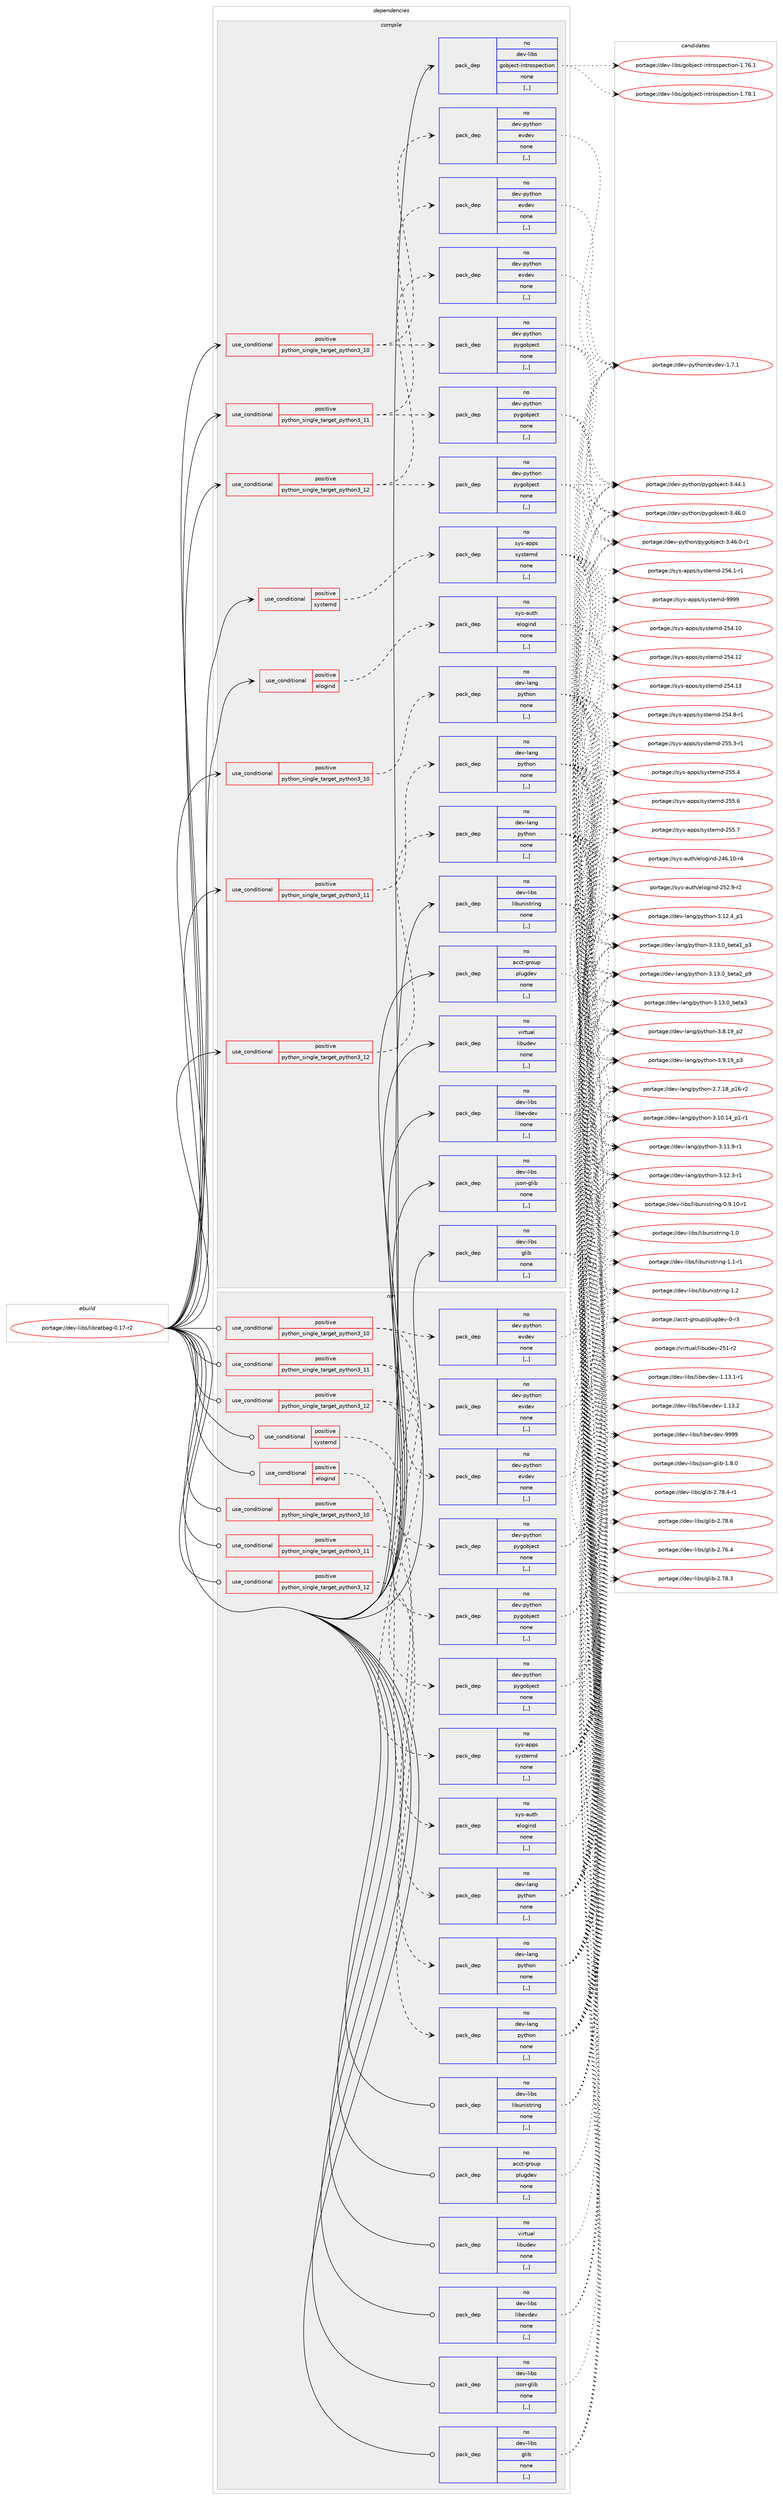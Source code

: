 digraph prolog {

# *************
# Graph options
# *************

newrank=true;
concentrate=true;
compound=true;
graph [rankdir=LR,fontname=Helvetica,fontsize=10,ranksep=1.5];#, ranksep=2.5, nodesep=0.2];
edge  [arrowhead=vee];
node  [fontname=Helvetica,fontsize=10];

# **********
# The ebuild
# **********

subgraph cluster_leftcol {
color=gray;
rank=same;
label=<<i>ebuild</i>>;
id [label="portage://dev-libs/libratbag-0.17-r2", color=red, width=4, href="../dev-libs/libratbag-0.17-r2.svg"];
}

# ****************
# The dependencies
# ****************

subgraph cluster_midcol {
color=gray;
label=<<i>dependencies</i>>;
subgraph cluster_compile {
fillcolor="#eeeeee";
style=filled;
label=<<i>compile</i>>;
subgraph cond26439 {
dependency108373 [label=<<TABLE BORDER="0" CELLBORDER="1" CELLSPACING="0" CELLPADDING="4"><TR><TD ROWSPAN="3" CELLPADDING="10">use_conditional</TD></TR><TR><TD>positive</TD></TR><TR><TD>elogind</TD></TR></TABLE>>, shape=none, color=red];
subgraph pack80775 {
dependency108374 [label=<<TABLE BORDER="0" CELLBORDER="1" CELLSPACING="0" CELLPADDING="4" WIDTH="220"><TR><TD ROWSPAN="6" CELLPADDING="30">pack_dep</TD></TR><TR><TD WIDTH="110">no</TD></TR><TR><TD>sys-auth</TD></TR><TR><TD>elogind</TD></TR><TR><TD>none</TD></TR><TR><TD>[,,]</TD></TR></TABLE>>, shape=none, color=blue];
}
dependency108373:e -> dependency108374:w [weight=20,style="dashed",arrowhead="vee"];
}
id:e -> dependency108373:w [weight=20,style="solid",arrowhead="vee"];
subgraph cond26440 {
dependency108375 [label=<<TABLE BORDER="0" CELLBORDER="1" CELLSPACING="0" CELLPADDING="4"><TR><TD ROWSPAN="3" CELLPADDING="10">use_conditional</TD></TR><TR><TD>positive</TD></TR><TR><TD>python_single_target_python3_10</TD></TR></TABLE>>, shape=none, color=red];
subgraph pack80776 {
dependency108376 [label=<<TABLE BORDER="0" CELLBORDER="1" CELLSPACING="0" CELLPADDING="4" WIDTH="220"><TR><TD ROWSPAN="6" CELLPADDING="30">pack_dep</TD></TR><TR><TD WIDTH="110">no</TD></TR><TR><TD>dev-lang</TD></TR><TR><TD>python</TD></TR><TR><TD>none</TD></TR><TR><TD>[,,]</TD></TR></TABLE>>, shape=none, color=blue];
}
dependency108375:e -> dependency108376:w [weight=20,style="dashed",arrowhead="vee"];
}
id:e -> dependency108375:w [weight=20,style="solid",arrowhead="vee"];
subgraph cond26441 {
dependency108377 [label=<<TABLE BORDER="0" CELLBORDER="1" CELLSPACING="0" CELLPADDING="4"><TR><TD ROWSPAN="3" CELLPADDING="10">use_conditional</TD></TR><TR><TD>positive</TD></TR><TR><TD>python_single_target_python3_10</TD></TR></TABLE>>, shape=none, color=red];
subgraph pack80777 {
dependency108378 [label=<<TABLE BORDER="0" CELLBORDER="1" CELLSPACING="0" CELLPADDING="4" WIDTH="220"><TR><TD ROWSPAN="6" CELLPADDING="30">pack_dep</TD></TR><TR><TD WIDTH="110">no</TD></TR><TR><TD>dev-python</TD></TR><TR><TD>pygobject</TD></TR><TR><TD>none</TD></TR><TR><TD>[,,]</TD></TR></TABLE>>, shape=none, color=blue];
}
dependency108377:e -> dependency108378:w [weight=20,style="dashed",arrowhead="vee"];
subgraph pack80778 {
dependency108379 [label=<<TABLE BORDER="0" CELLBORDER="1" CELLSPACING="0" CELLPADDING="4" WIDTH="220"><TR><TD ROWSPAN="6" CELLPADDING="30">pack_dep</TD></TR><TR><TD WIDTH="110">no</TD></TR><TR><TD>dev-python</TD></TR><TR><TD>evdev</TD></TR><TR><TD>none</TD></TR><TR><TD>[,,]</TD></TR></TABLE>>, shape=none, color=blue];
}
dependency108377:e -> dependency108379:w [weight=20,style="dashed",arrowhead="vee"];
}
id:e -> dependency108377:w [weight=20,style="solid",arrowhead="vee"];
subgraph cond26442 {
dependency108380 [label=<<TABLE BORDER="0" CELLBORDER="1" CELLSPACING="0" CELLPADDING="4"><TR><TD ROWSPAN="3" CELLPADDING="10">use_conditional</TD></TR><TR><TD>positive</TD></TR><TR><TD>python_single_target_python3_11</TD></TR></TABLE>>, shape=none, color=red];
subgraph pack80779 {
dependency108381 [label=<<TABLE BORDER="0" CELLBORDER="1" CELLSPACING="0" CELLPADDING="4" WIDTH="220"><TR><TD ROWSPAN="6" CELLPADDING="30">pack_dep</TD></TR><TR><TD WIDTH="110">no</TD></TR><TR><TD>dev-lang</TD></TR><TR><TD>python</TD></TR><TR><TD>none</TD></TR><TR><TD>[,,]</TD></TR></TABLE>>, shape=none, color=blue];
}
dependency108380:e -> dependency108381:w [weight=20,style="dashed",arrowhead="vee"];
}
id:e -> dependency108380:w [weight=20,style="solid",arrowhead="vee"];
subgraph cond26443 {
dependency108382 [label=<<TABLE BORDER="0" CELLBORDER="1" CELLSPACING="0" CELLPADDING="4"><TR><TD ROWSPAN="3" CELLPADDING="10">use_conditional</TD></TR><TR><TD>positive</TD></TR><TR><TD>python_single_target_python3_11</TD></TR></TABLE>>, shape=none, color=red];
subgraph pack80780 {
dependency108383 [label=<<TABLE BORDER="0" CELLBORDER="1" CELLSPACING="0" CELLPADDING="4" WIDTH="220"><TR><TD ROWSPAN="6" CELLPADDING="30">pack_dep</TD></TR><TR><TD WIDTH="110">no</TD></TR><TR><TD>dev-python</TD></TR><TR><TD>pygobject</TD></TR><TR><TD>none</TD></TR><TR><TD>[,,]</TD></TR></TABLE>>, shape=none, color=blue];
}
dependency108382:e -> dependency108383:w [weight=20,style="dashed",arrowhead="vee"];
subgraph pack80781 {
dependency108384 [label=<<TABLE BORDER="0" CELLBORDER="1" CELLSPACING="0" CELLPADDING="4" WIDTH="220"><TR><TD ROWSPAN="6" CELLPADDING="30">pack_dep</TD></TR><TR><TD WIDTH="110">no</TD></TR><TR><TD>dev-python</TD></TR><TR><TD>evdev</TD></TR><TR><TD>none</TD></TR><TR><TD>[,,]</TD></TR></TABLE>>, shape=none, color=blue];
}
dependency108382:e -> dependency108384:w [weight=20,style="dashed",arrowhead="vee"];
}
id:e -> dependency108382:w [weight=20,style="solid",arrowhead="vee"];
subgraph cond26444 {
dependency108385 [label=<<TABLE BORDER="0" CELLBORDER="1" CELLSPACING="0" CELLPADDING="4"><TR><TD ROWSPAN="3" CELLPADDING="10">use_conditional</TD></TR><TR><TD>positive</TD></TR><TR><TD>python_single_target_python3_12</TD></TR></TABLE>>, shape=none, color=red];
subgraph pack80782 {
dependency108386 [label=<<TABLE BORDER="0" CELLBORDER="1" CELLSPACING="0" CELLPADDING="4" WIDTH="220"><TR><TD ROWSPAN="6" CELLPADDING="30">pack_dep</TD></TR><TR><TD WIDTH="110">no</TD></TR><TR><TD>dev-lang</TD></TR><TR><TD>python</TD></TR><TR><TD>none</TD></TR><TR><TD>[,,]</TD></TR></TABLE>>, shape=none, color=blue];
}
dependency108385:e -> dependency108386:w [weight=20,style="dashed",arrowhead="vee"];
}
id:e -> dependency108385:w [weight=20,style="solid",arrowhead="vee"];
subgraph cond26445 {
dependency108387 [label=<<TABLE BORDER="0" CELLBORDER="1" CELLSPACING="0" CELLPADDING="4"><TR><TD ROWSPAN="3" CELLPADDING="10">use_conditional</TD></TR><TR><TD>positive</TD></TR><TR><TD>python_single_target_python3_12</TD></TR></TABLE>>, shape=none, color=red];
subgraph pack80783 {
dependency108388 [label=<<TABLE BORDER="0" CELLBORDER="1" CELLSPACING="0" CELLPADDING="4" WIDTH="220"><TR><TD ROWSPAN="6" CELLPADDING="30">pack_dep</TD></TR><TR><TD WIDTH="110">no</TD></TR><TR><TD>dev-python</TD></TR><TR><TD>pygobject</TD></TR><TR><TD>none</TD></TR><TR><TD>[,,]</TD></TR></TABLE>>, shape=none, color=blue];
}
dependency108387:e -> dependency108388:w [weight=20,style="dashed",arrowhead="vee"];
subgraph pack80784 {
dependency108389 [label=<<TABLE BORDER="0" CELLBORDER="1" CELLSPACING="0" CELLPADDING="4" WIDTH="220"><TR><TD ROWSPAN="6" CELLPADDING="30">pack_dep</TD></TR><TR><TD WIDTH="110">no</TD></TR><TR><TD>dev-python</TD></TR><TR><TD>evdev</TD></TR><TR><TD>none</TD></TR><TR><TD>[,,]</TD></TR></TABLE>>, shape=none, color=blue];
}
dependency108387:e -> dependency108389:w [weight=20,style="dashed",arrowhead="vee"];
}
id:e -> dependency108387:w [weight=20,style="solid",arrowhead="vee"];
subgraph cond26446 {
dependency108390 [label=<<TABLE BORDER="0" CELLBORDER="1" CELLSPACING="0" CELLPADDING="4"><TR><TD ROWSPAN="3" CELLPADDING="10">use_conditional</TD></TR><TR><TD>positive</TD></TR><TR><TD>systemd</TD></TR></TABLE>>, shape=none, color=red];
subgraph pack80785 {
dependency108391 [label=<<TABLE BORDER="0" CELLBORDER="1" CELLSPACING="0" CELLPADDING="4" WIDTH="220"><TR><TD ROWSPAN="6" CELLPADDING="30">pack_dep</TD></TR><TR><TD WIDTH="110">no</TD></TR><TR><TD>sys-apps</TD></TR><TR><TD>systemd</TD></TR><TR><TD>none</TD></TR><TR><TD>[,,]</TD></TR></TABLE>>, shape=none, color=blue];
}
dependency108390:e -> dependency108391:w [weight=20,style="dashed",arrowhead="vee"];
}
id:e -> dependency108390:w [weight=20,style="solid",arrowhead="vee"];
subgraph pack80786 {
dependency108392 [label=<<TABLE BORDER="0" CELLBORDER="1" CELLSPACING="0" CELLPADDING="4" WIDTH="220"><TR><TD ROWSPAN="6" CELLPADDING="30">pack_dep</TD></TR><TR><TD WIDTH="110">no</TD></TR><TR><TD>acct-group</TD></TR><TR><TD>plugdev</TD></TR><TR><TD>none</TD></TR><TR><TD>[,,]</TD></TR></TABLE>>, shape=none, color=blue];
}
id:e -> dependency108392:w [weight=20,style="solid",arrowhead="vee"];
subgraph pack80787 {
dependency108393 [label=<<TABLE BORDER="0" CELLBORDER="1" CELLSPACING="0" CELLPADDING="4" WIDTH="220"><TR><TD ROWSPAN="6" CELLPADDING="30">pack_dep</TD></TR><TR><TD WIDTH="110">no</TD></TR><TR><TD>dev-libs</TD></TR><TR><TD>glib</TD></TR><TR><TD>none</TD></TR><TR><TD>[,,]</TD></TR></TABLE>>, shape=none, color=blue];
}
id:e -> dependency108393:w [weight=20,style="solid",arrowhead="vee"];
subgraph pack80788 {
dependency108394 [label=<<TABLE BORDER="0" CELLBORDER="1" CELLSPACING="0" CELLPADDING="4" WIDTH="220"><TR><TD ROWSPAN="6" CELLPADDING="30">pack_dep</TD></TR><TR><TD WIDTH="110">no</TD></TR><TR><TD>dev-libs</TD></TR><TR><TD>gobject-introspection</TD></TR><TR><TD>none</TD></TR><TR><TD>[,,]</TD></TR></TABLE>>, shape=none, color=blue];
}
id:e -> dependency108394:w [weight=20,style="solid",arrowhead="vee"];
subgraph pack80789 {
dependency108395 [label=<<TABLE BORDER="0" CELLBORDER="1" CELLSPACING="0" CELLPADDING="4" WIDTH="220"><TR><TD ROWSPAN="6" CELLPADDING="30">pack_dep</TD></TR><TR><TD WIDTH="110">no</TD></TR><TR><TD>dev-libs</TD></TR><TR><TD>json-glib</TD></TR><TR><TD>none</TD></TR><TR><TD>[,,]</TD></TR></TABLE>>, shape=none, color=blue];
}
id:e -> dependency108395:w [weight=20,style="solid",arrowhead="vee"];
subgraph pack80790 {
dependency108396 [label=<<TABLE BORDER="0" CELLBORDER="1" CELLSPACING="0" CELLPADDING="4" WIDTH="220"><TR><TD ROWSPAN="6" CELLPADDING="30">pack_dep</TD></TR><TR><TD WIDTH="110">no</TD></TR><TR><TD>dev-libs</TD></TR><TR><TD>libevdev</TD></TR><TR><TD>none</TD></TR><TR><TD>[,,]</TD></TR></TABLE>>, shape=none, color=blue];
}
id:e -> dependency108396:w [weight=20,style="solid",arrowhead="vee"];
subgraph pack80791 {
dependency108397 [label=<<TABLE BORDER="0" CELLBORDER="1" CELLSPACING="0" CELLPADDING="4" WIDTH="220"><TR><TD ROWSPAN="6" CELLPADDING="30">pack_dep</TD></TR><TR><TD WIDTH="110">no</TD></TR><TR><TD>dev-libs</TD></TR><TR><TD>libunistring</TD></TR><TR><TD>none</TD></TR><TR><TD>[,,]</TD></TR></TABLE>>, shape=none, color=blue];
}
id:e -> dependency108397:w [weight=20,style="solid",arrowhead="vee"];
subgraph pack80792 {
dependency108398 [label=<<TABLE BORDER="0" CELLBORDER="1" CELLSPACING="0" CELLPADDING="4" WIDTH="220"><TR><TD ROWSPAN="6" CELLPADDING="30">pack_dep</TD></TR><TR><TD WIDTH="110">no</TD></TR><TR><TD>virtual</TD></TR><TR><TD>libudev</TD></TR><TR><TD>none</TD></TR><TR><TD>[,,]</TD></TR></TABLE>>, shape=none, color=blue];
}
id:e -> dependency108398:w [weight=20,style="solid",arrowhead="vee"];
}
subgraph cluster_compileandrun {
fillcolor="#eeeeee";
style=filled;
label=<<i>compile and run</i>>;
}
subgraph cluster_run {
fillcolor="#eeeeee";
style=filled;
label=<<i>run</i>>;
subgraph cond26447 {
dependency108399 [label=<<TABLE BORDER="0" CELLBORDER="1" CELLSPACING="0" CELLPADDING="4"><TR><TD ROWSPAN="3" CELLPADDING="10">use_conditional</TD></TR><TR><TD>positive</TD></TR><TR><TD>elogind</TD></TR></TABLE>>, shape=none, color=red];
subgraph pack80793 {
dependency108400 [label=<<TABLE BORDER="0" CELLBORDER="1" CELLSPACING="0" CELLPADDING="4" WIDTH="220"><TR><TD ROWSPAN="6" CELLPADDING="30">pack_dep</TD></TR><TR><TD WIDTH="110">no</TD></TR><TR><TD>sys-auth</TD></TR><TR><TD>elogind</TD></TR><TR><TD>none</TD></TR><TR><TD>[,,]</TD></TR></TABLE>>, shape=none, color=blue];
}
dependency108399:e -> dependency108400:w [weight=20,style="dashed",arrowhead="vee"];
}
id:e -> dependency108399:w [weight=20,style="solid",arrowhead="odot"];
subgraph cond26448 {
dependency108401 [label=<<TABLE BORDER="0" CELLBORDER="1" CELLSPACING="0" CELLPADDING="4"><TR><TD ROWSPAN="3" CELLPADDING="10">use_conditional</TD></TR><TR><TD>positive</TD></TR><TR><TD>python_single_target_python3_10</TD></TR></TABLE>>, shape=none, color=red];
subgraph pack80794 {
dependency108402 [label=<<TABLE BORDER="0" CELLBORDER="1" CELLSPACING="0" CELLPADDING="4" WIDTH="220"><TR><TD ROWSPAN="6" CELLPADDING="30">pack_dep</TD></TR><TR><TD WIDTH="110">no</TD></TR><TR><TD>dev-lang</TD></TR><TR><TD>python</TD></TR><TR><TD>none</TD></TR><TR><TD>[,,]</TD></TR></TABLE>>, shape=none, color=blue];
}
dependency108401:e -> dependency108402:w [weight=20,style="dashed",arrowhead="vee"];
}
id:e -> dependency108401:w [weight=20,style="solid",arrowhead="odot"];
subgraph cond26449 {
dependency108403 [label=<<TABLE BORDER="0" CELLBORDER="1" CELLSPACING="0" CELLPADDING="4"><TR><TD ROWSPAN="3" CELLPADDING="10">use_conditional</TD></TR><TR><TD>positive</TD></TR><TR><TD>python_single_target_python3_10</TD></TR></TABLE>>, shape=none, color=red];
subgraph pack80795 {
dependency108404 [label=<<TABLE BORDER="0" CELLBORDER="1" CELLSPACING="0" CELLPADDING="4" WIDTH="220"><TR><TD ROWSPAN="6" CELLPADDING="30">pack_dep</TD></TR><TR><TD WIDTH="110">no</TD></TR><TR><TD>dev-python</TD></TR><TR><TD>pygobject</TD></TR><TR><TD>none</TD></TR><TR><TD>[,,]</TD></TR></TABLE>>, shape=none, color=blue];
}
dependency108403:e -> dependency108404:w [weight=20,style="dashed",arrowhead="vee"];
subgraph pack80796 {
dependency108405 [label=<<TABLE BORDER="0" CELLBORDER="1" CELLSPACING="0" CELLPADDING="4" WIDTH="220"><TR><TD ROWSPAN="6" CELLPADDING="30">pack_dep</TD></TR><TR><TD WIDTH="110">no</TD></TR><TR><TD>dev-python</TD></TR><TR><TD>evdev</TD></TR><TR><TD>none</TD></TR><TR><TD>[,,]</TD></TR></TABLE>>, shape=none, color=blue];
}
dependency108403:e -> dependency108405:w [weight=20,style="dashed",arrowhead="vee"];
}
id:e -> dependency108403:w [weight=20,style="solid",arrowhead="odot"];
subgraph cond26450 {
dependency108406 [label=<<TABLE BORDER="0" CELLBORDER="1" CELLSPACING="0" CELLPADDING="4"><TR><TD ROWSPAN="3" CELLPADDING="10">use_conditional</TD></TR><TR><TD>positive</TD></TR><TR><TD>python_single_target_python3_11</TD></TR></TABLE>>, shape=none, color=red];
subgraph pack80797 {
dependency108407 [label=<<TABLE BORDER="0" CELLBORDER="1" CELLSPACING="0" CELLPADDING="4" WIDTH="220"><TR><TD ROWSPAN="6" CELLPADDING="30">pack_dep</TD></TR><TR><TD WIDTH="110">no</TD></TR><TR><TD>dev-lang</TD></TR><TR><TD>python</TD></TR><TR><TD>none</TD></TR><TR><TD>[,,]</TD></TR></TABLE>>, shape=none, color=blue];
}
dependency108406:e -> dependency108407:w [weight=20,style="dashed",arrowhead="vee"];
}
id:e -> dependency108406:w [weight=20,style="solid",arrowhead="odot"];
subgraph cond26451 {
dependency108408 [label=<<TABLE BORDER="0" CELLBORDER="1" CELLSPACING="0" CELLPADDING="4"><TR><TD ROWSPAN="3" CELLPADDING="10">use_conditional</TD></TR><TR><TD>positive</TD></TR><TR><TD>python_single_target_python3_11</TD></TR></TABLE>>, shape=none, color=red];
subgraph pack80798 {
dependency108409 [label=<<TABLE BORDER="0" CELLBORDER="1" CELLSPACING="0" CELLPADDING="4" WIDTH="220"><TR><TD ROWSPAN="6" CELLPADDING="30">pack_dep</TD></TR><TR><TD WIDTH="110">no</TD></TR><TR><TD>dev-python</TD></TR><TR><TD>pygobject</TD></TR><TR><TD>none</TD></TR><TR><TD>[,,]</TD></TR></TABLE>>, shape=none, color=blue];
}
dependency108408:e -> dependency108409:w [weight=20,style="dashed",arrowhead="vee"];
subgraph pack80799 {
dependency108410 [label=<<TABLE BORDER="0" CELLBORDER="1" CELLSPACING="0" CELLPADDING="4" WIDTH="220"><TR><TD ROWSPAN="6" CELLPADDING="30">pack_dep</TD></TR><TR><TD WIDTH="110">no</TD></TR><TR><TD>dev-python</TD></TR><TR><TD>evdev</TD></TR><TR><TD>none</TD></TR><TR><TD>[,,]</TD></TR></TABLE>>, shape=none, color=blue];
}
dependency108408:e -> dependency108410:w [weight=20,style="dashed",arrowhead="vee"];
}
id:e -> dependency108408:w [weight=20,style="solid",arrowhead="odot"];
subgraph cond26452 {
dependency108411 [label=<<TABLE BORDER="0" CELLBORDER="1" CELLSPACING="0" CELLPADDING="4"><TR><TD ROWSPAN="3" CELLPADDING="10">use_conditional</TD></TR><TR><TD>positive</TD></TR><TR><TD>python_single_target_python3_12</TD></TR></TABLE>>, shape=none, color=red];
subgraph pack80800 {
dependency108412 [label=<<TABLE BORDER="0" CELLBORDER="1" CELLSPACING="0" CELLPADDING="4" WIDTH="220"><TR><TD ROWSPAN="6" CELLPADDING="30">pack_dep</TD></TR><TR><TD WIDTH="110">no</TD></TR><TR><TD>dev-lang</TD></TR><TR><TD>python</TD></TR><TR><TD>none</TD></TR><TR><TD>[,,]</TD></TR></TABLE>>, shape=none, color=blue];
}
dependency108411:e -> dependency108412:w [weight=20,style="dashed",arrowhead="vee"];
}
id:e -> dependency108411:w [weight=20,style="solid",arrowhead="odot"];
subgraph cond26453 {
dependency108413 [label=<<TABLE BORDER="0" CELLBORDER="1" CELLSPACING="0" CELLPADDING="4"><TR><TD ROWSPAN="3" CELLPADDING="10">use_conditional</TD></TR><TR><TD>positive</TD></TR><TR><TD>python_single_target_python3_12</TD></TR></TABLE>>, shape=none, color=red];
subgraph pack80801 {
dependency108414 [label=<<TABLE BORDER="0" CELLBORDER="1" CELLSPACING="0" CELLPADDING="4" WIDTH="220"><TR><TD ROWSPAN="6" CELLPADDING="30">pack_dep</TD></TR><TR><TD WIDTH="110">no</TD></TR><TR><TD>dev-python</TD></TR><TR><TD>pygobject</TD></TR><TR><TD>none</TD></TR><TR><TD>[,,]</TD></TR></TABLE>>, shape=none, color=blue];
}
dependency108413:e -> dependency108414:w [weight=20,style="dashed",arrowhead="vee"];
subgraph pack80802 {
dependency108415 [label=<<TABLE BORDER="0" CELLBORDER="1" CELLSPACING="0" CELLPADDING="4" WIDTH="220"><TR><TD ROWSPAN="6" CELLPADDING="30">pack_dep</TD></TR><TR><TD WIDTH="110">no</TD></TR><TR><TD>dev-python</TD></TR><TR><TD>evdev</TD></TR><TR><TD>none</TD></TR><TR><TD>[,,]</TD></TR></TABLE>>, shape=none, color=blue];
}
dependency108413:e -> dependency108415:w [weight=20,style="dashed",arrowhead="vee"];
}
id:e -> dependency108413:w [weight=20,style="solid",arrowhead="odot"];
subgraph cond26454 {
dependency108416 [label=<<TABLE BORDER="0" CELLBORDER="1" CELLSPACING="0" CELLPADDING="4"><TR><TD ROWSPAN="3" CELLPADDING="10">use_conditional</TD></TR><TR><TD>positive</TD></TR><TR><TD>systemd</TD></TR></TABLE>>, shape=none, color=red];
subgraph pack80803 {
dependency108417 [label=<<TABLE BORDER="0" CELLBORDER="1" CELLSPACING="0" CELLPADDING="4" WIDTH="220"><TR><TD ROWSPAN="6" CELLPADDING="30">pack_dep</TD></TR><TR><TD WIDTH="110">no</TD></TR><TR><TD>sys-apps</TD></TR><TR><TD>systemd</TD></TR><TR><TD>none</TD></TR><TR><TD>[,,]</TD></TR></TABLE>>, shape=none, color=blue];
}
dependency108416:e -> dependency108417:w [weight=20,style="dashed",arrowhead="vee"];
}
id:e -> dependency108416:w [weight=20,style="solid",arrowhead="odot"];
subgraph pack80804 {
dependency108418 [label=<<TABLE BORDER="0" CELLBORDER="1" CELLSPACING="0" CELLPADDING="4" WIDTH="220"><TR><TD ROWSPAN="6" CELLPADDING="30">pack_dep</TD></TR><TR><TD WIDTH="110">no</TD></TR><TR><TD>acct-group</TD></TR><TR><TD>plugdev</TD></TR><TR><TD>none</TD></TR><TR><TD>[,,]</TD></TR></TABLE>>, shape=none, color=blue];
}
id:e -> dependency108418:w [weight=20,style="solid",arrowhead="odot"];
subgraph pack80805 {
dependency108419 [label=<<TABLE BORDER="0" CELLBORDER="1" CELLSPACING="0" CELLPADDING="4" WIDTH="220"><TR><TD ROWSPAN="6" CELLPADDING="30">pack_dep</TD></TR><TR><TD WIDTH="110">no</TD></TR><TR><TD>dev-libs</TD></TR><TR><TD>glib</TD></TR><TR><TD>none</TD></TR><TR><TD>[,,]</TD></TR></TABLE>>, shape=none, color=blue];
}
id:e -> dependency108419:w [weight=20,style="solid",arrowhead="odot"];
subgraph pack80806 {
dependency108420 [label=<<TABLE BORDER="0" CELLBORDER="1" CELLSPACING="0" CELLPADDING="4" WIDTH="220"><TR><TD ROWSPAN="6" CELLPADDING="30">pack_dep</TD></TR><TR><TD WIDTH="110">no</TD></TR><TR><TD>dev-libs</TD></TR><TR><TD>json-glib</TD></TR><TR><TD>none</TD></TR><TR><TD>[,,]</TD></TR></TABLE>>, shape=none, color=blue];
}
id:e -> dependency108420:w [weight=20,style="solid",arrowhead="odot"];
subgraph pack80807 {
dependency108421 [label=<<TABLE BORDER="0" CELLBORDER="1" CELLSPACING="0" CELLPADDING="4" WIDTH="220"><TR><TD ROWSPAN="6" CELLPADDING="30">pack_dep</TD></TR><TR><TD WIDTH="110">no</TD></TR><TR><TD>dev-libs</TD></TR><TR><TD>libevdev</TD></TR><TR><TD>none</TD></TR><TR><TD>[,,]</TD></TR></TABLE>>, shape=none, color=blue];
}
id:e -> dependency108421:w [weight=20,style="solid",arrowhead="odot"];
subgraph pack80808 {
dependency108422 [label=<<TABLE BORDER="0" CELLBORDER="1" CELLSPACING="0" CELLPADDING="4" WIDTH="220"><TR><TD ROWSPAN="6" CELLPADDING="30">pack_dep</TD></TR><TR><TD WIDTH="110">no</TD></TR><TR><TD>dev-libs</TD></TR><TR><TD>libunistring</TD></TR><TR><TD>none</TD></TR><TR><TD>[,,]</TD></TR></TABLE>>, shape=none, color=blue];
}
id:e -> dependency108422:w [weight=20,style="solid",arrowhead="odot"];
subgraph pack80809 {
dependency108423 [label=<<TABLE BORDER="0" CELLBORDER="1" CELLSPACING="0" CELLPADDING="4" WIDTH="220"><TR><TD ROWSPAN="6" CELLPADDING="30">pack_dep</TD></TR><TR><TD WIDTH="110">no</TD></TR><TR><TD>virtual</TD></TR><TR><TD>libudev</TD></TR><TR><TD>none</TD></TR><TR><TD>[,,]</TD></TR></TABLE>>, shape=none, color=blue];
}
id:e -> dependency108423:w [weight=20,style="solid",arrowhead="odot"];
}
}

# **************
# The candidates
# **************

subgraph cluster_choices {
rank=same;
color=gray;
label=<<i>candidates</i>>;

subgraph choice80775 {
color=black;
nodesep=1;
choice115121115459711711610447101108111103105110100455052544649484511452 [label="portage://sys-auth/elogind-246.10-r4", color=red, width=4,href="../sys-auth/elogind-246.10-r4.svg"];
choice1151211154597117116104471011081111031051101004550535046574511450 [label="portage://sys-auth/elogind-252.9-r2", color=red, width=4,href="../sys-auth/elogind-252.9-r2.svg"];
dependency108374:e -> choice115121115459711711610447101108111103105110100455052544649484511452:w [style=dotted,weight="100"];
dependency108374:e -> choice1151211154597117116104471011081111031051101004550535046574511450:w [style=dotted,weight="100"];
}
subgraph choice80776 {
color=black;
nodesep=1;
choice100101118451089711010347112121116104111110455046554649569511249544511450 [label="portage://dev-lang/python-2.7.18_p16-r2", color=red, width=4,href="../dev-lang/python-2.7.18_p16-r2.svg"];
choice100101118451089711010347112121116104111110455146494846495295112494511449 [label="portage://dev-lang/python-3.10.14_p1-r1", color=red, width=4,href="../dev-lang/python-3.10.14_p1-r1.svg"];
choice100101118451089711010347112121116104111110455146494946574511449 [label="portage://dev-lang/python-3.11.9-r1", color=red, width=4,href="../dev-lang/python-3.11.9-r1.svg"];
choice100101118451089711010347112121116104111110455146495046514511449 [label="portage://dev-lang/python-3.12.3-r1", color=red, width=4,href="../dev-lang/python-3.12.3-r1.svg"];
choice100101118451089711010347112121116104111110455146495046529511249 [label="portage://dev-lang/python-3.12.4_p1", color=red, width=4,href="../dev-lang/python-3.12.4_p1.svg"];
choice10010111845108971101034711212111610411111045514649514648959810111697499511251 [label="portage://dev-lang/python-3.13.0_beta1_p3", color=red, width=4,href="../dev-lang/python-3.13.0_beta1_p3.svg"];
choice10010111845108971101034711212111610411111045514649514648959810111697509511257 [label="portage://dev-lang/python-3.13.0_beta2_p9", color=red, width=4,href="../dev-lang/python-3.13.0_beta2_p9.svg"];
choice1001011184510897110103471121211161041111104551464951464895981011169751 [label="portage://dev-lang/python-3.13.0_beta3", color=red, width=4,href="../dev-lang/python-3.13.0_beta3.svg"];
choice100101118451089711010347112121116104111110455146564649579511250 [label="portage://dev-lang/python-3.8.19_p2", color=red, width=4,href="../dev-lang/python-3.8.19_p2.svg"];
choice100101118451089711010347112121116104111110455146574649579511251 [label="portage://dev-lang/python-3.9.19_p3", color=red, width=4,href="../dev-lang/python-3.9.19_p3.svg"];
dependency108376:e -> choice100101118451089711010347112121116104111110455046554649569511249544511450:w [style=dotted,weight="100"];
dependency108376:e -> choice100101118451089711010347112121116104111110455146494846495295112494511449:w [style=dotted,weight="100"];
dependency108376:e -> choice100101118451089711010347112121116104111110455146494946574511449:w [style=dotted,weight="100"];
dependency108376:e -> choice100101118451089711010347112121116104111110455146495046514511449:w [style=dotted,weight="100"];
dependency108376:e -> choice100101118451089711010347112121116104111110455146495046529511249:w [style=dotted,weight="100"];
dependency108376:e -> choice10010111845108971101034711212111610411111045514649514648959810111697499511251:w [style=dotted,weight="100"];
dependency108376:e -> choice10010111845108971101034711212111610411111045514649514648959810111697509511257:w [style=dotted,weight="100"];
dependency108376:e -> choice1001011184510897110103471121211161041111104551464951464895981011169751:w [style=dotted,weight="100"];
dependency108376:e -> choice100101118451089711010347112121116104111110455146564649579511250:w [style=dotted,weight="100"];
dependency108376:e -> choice100101118451089711010347112121116104111110455146574649579511251:w [style=dotted,weight="100"];
}
subgraph choice80777 {
color=black;
nodesep=1;
choice1001011184511212111610411111047112121103111981061019911645514652524649 [label="portage://dev-python/pygobject-3.44.1", color=red, width=4,href="../dev-python/pygobject-3.44.1.svg"];
choice1001011184511212111610411111047112121103111981061019911645514652544648 [label="portage://dev-python/pygobject-3.46.0", color=red, width=4,href="../dev-python/pygobject-3.46.0.svg"];
choice10010111845112121116104111110471121211031119810610199116455146525446484511449 [label="portage://dev-python/pygobject-3.46.0-r1", color=red, width=4,href="../dev-python/pygobject-3.46.0-r1.svg"];
dependency108378:e -> choice1001011184511212111610411111047112121103111981061019911645514652524649:w [style=dotted,weight="100"];
dependency108378:e -> choice1001011184511212111610411111047112121103111981061019911645514652544648:w [style=dotted,weight="100"];
dependency108378:e -> choice10010111845112121116104111110471121211031119810610199116455146525446484511449:w [style=dotted,weight="100"];
}
subgraph choice80778 {
color=black;
nodesep=1;
choice1001011184511212111610411111047101118100101118454946554649 [label="portage://dev-python/evdev-1.7.1", color=red, width=4,href="../dev-python/evdev-1.7.1.svg"];
dependency108379:e -> choice1001011184511212111610411111047101118100101118454946554649:w [style=dotted,weight="100"];
}
subgraph choice80779 {
color=black;
nodesep=1;
choice100101118451089711010347112121116104111110455046554649569511249544511450 [label="portage://dev-lang/python-2.7.18_p16-r2", color=red, width=4,href="../dev-lang/python-2.7.18_p16-r2.svg"];
choice100101118451089711010347112121116104111110455146494846495295112494511449 [label="portage://dev-lang/python-3.10.14_p1-r1", color=red, width=4,href="../dev-lang/python-3.10.14_p1-r1.svg"];
choice100101118451089711010347112121116104111110455146494946574511449 [label="portage://dev-lang/python-3.11.9-r1", color=red, width=4,href="../dev-lang/python-3.11.9-r1.svg"];
choice100101118451089711010347112121116104111110455146495046514511449 [label="portage://dev-lang/python-3.12.3-r1", color=red, width=4,href="../dev-lang/python-3.12.3-r1.svg"];
choice100101118451089711010347112121116104111110455146495046529511249 [label="portage://dev-lang/python-3.12.4_p1", color=red, width=4,href="../dev-lang/python-3.12.4_p1.svg"];
choice10010111845108971101034711212111610411111045514649514648959810111697499511251 [label="portage://dev-lang/python-3.13.0_beta1_p3", color=red, width=4,href="../dev-lang/python-3.13.0_beta1_p3.svg"];
choice10010111845108971101034711212111610411111045514649514648959810111697509511257 [label="portage://dev-lang/python-3.13.0_beta2_p9", color=red, width=4,href="../dev-lang/python-3.13.0_beta2_p9.svg"];
choice1001011184510897110103471121211161041111104551464951464895981011169751 [label="portage://dev-lang/python-3.13.0_beta3", color=red, width=4,href="../dev-lang/python-3.13.0_beta3.svg"];
choice100101118451089711010347112121116104111110455146564649579511250 [label="portage://dev-lang/python-3.8.19_p2", color=red, width=4,href="../dev-lang/python-3.8.19_p2.svg"];
choice100101118451089711010347112121116104111110455146574649579511251 [label="portage://dev-lang/python-3.9.19_p3", color=red, width=4,href="../dev-lang/python-3.9.19_p3.svg"];
dependency108381:e -> choice100101118451089711010347112121116104111110455046554649569511249544511450:w [style=dotted,weight="100"];
dependency108381:e -> choice100101118451089711010347112121116104111110455146494846495295112494511449:w [style=dotted,weight="100"];
dependency108381:e -> choice100101118451089711010347112121116104111110455146494946574511449:w [style=dotted,weight="100"];
dependency108381:e -> choice100101118451089711010347112121116104111110455146495046514511449:w [style=dotted,weight="100"];
dependency108381:e -> choice100101118451089711010347112121116104111110455146495046529511249:w [style=dotted,weight="100"];
dependency108381:e -> choice10010111845108971101034711212111610411111045514649514648959810111697499511251:w [style=dotted,weight="100"];
dependency108381:e -> choice10010111845108971101034711212111610411111045514649514648959810111697509511257:w [style=dotted,weight="100"];
dependency108381:e -> choice1001011184510897110103471121211161041111104551464951464895981011169751:w [style=dotted,weight="100"];
dependency108381:e -> choice100101118451089711010347112121116104111110455146564649579511250:w [style=dotted,weight="100"];
dependency108381:e -> choice100101118451089711010347112121116104111110455146574649579511251:w [style=dotted,weight="100"];
}
subgraph choice80780 {
color=black;
nodesep=1;
choice1001011184511212111610411111047112121103111981061019911645514652524649 [label="portage://dev-python/pygobject-3.44.1", color=red, width=4,href="../dev-python/pygobject-3.44.1.svg"];
choice1001011184511212111610411111047112121103111981061019911645514652544648 [label="portage://dev-python/pygobject-3.46.0", color=red, width=4,href="../dev-python/pygobject-3.46.0.svg"];
choice10010111845112121116104111110471121211031119810610199116455146525446484511449 [label="portage://dev-python/pygobject-3.46.0-r1", color=red, width=4,href="../dev-python/pygobject-3.46.0-r1.svg"];
dependency108383:e -> choice1001011184511212111610411111047112121103111981061019911645514652524649:w [style=dotted,weight="100"];
dependency108383:e -> choice1001011184511212111610411111047112121103111981061019911645514652544648:w [style=dotted,weight="100"];
dependency108383:e -> choice10010111845112121116104111110471121211031119810610199116455146525446484511449:w [style=dotted,weight="100"];
}
subgraph choice80781 {
color=black;
nodesep=1;
choice1001011184511212111610411111047101118100101118454946554649 [label="portage://dev-python/evdev-1.7.1", color=red, width=4,href="../dev-python/evdev-1.7.1.svg"];
dependency108384:e -> choice1001011184511212111610411111047101118100101118454946554649:w [style=dotted,weight="100"];
}
subgraph choice80782 {
color=black;
nodesep=1;
choice100101118451089711010347112121116104111110455046554649569511249544511450 [label="portage://dev-lang/python-2.7.18_p16-r2", color=red, width=4,href="../dev-lang/python-2.7.18_p16-r2.svg"];
choice100101118451089711010347112121116104111110455146494846495295112494511449 [label="portage://dev-lang/python-3.10.14_p1-r1", color=red, width=4,href="../dev-lang/python-3.10.14_p1-r1.svg"];
choice100101118451089711010347112121116104111110455146494946574511449 [label="portage://dev-lang/python-3.11.9-r1", color=red, width=4,href="../dev-lang/python-3.11.9-r1.svg"];
choice100101118451089711010347112121116104111110455146495046514511449 [label="portage://dev-lang/python-3.12.3-r1", color=red, width=4,href="../dev-lang/python-3.12.3-r1.svg"];
choice100101118451089711010347112121116104111110455146495046529511249 [label="portage://dev-lang/python-3.12.4_p1", color=red, width=4,href="../dev-lang/python-3.12.4_p1.svg"];
choice10010111845108971101034711212111610411111045514649514648959810111697499511251 [label="portage://dev-lang/python-3.13.0_beta1_p3", color=red, width=4,href="../dev-lang/python-3.13.0_beta1_p3.svg"];
choice10010111845108971101034711212111610411111045514649514648959810111697509511257 [label="portage://dev-lang/python-3.13.0_beta2_p9", color=red, width=4,href="../dev-lang/python-3.13.0_beta2_p9.svg"];
choice1001011184510897110103471121211161041111104551464951464895981011169751 [label="portage://dev-lang/python-3.13.0_beta3", color=red, width=4,href="../dev-lang/python-3.13.0_beta3.svg"];
choice100101118451089711010347112121116104111110455146564649579511250 [label="portage://dev-lang/python-3.8.19_p2", color=red, width=4,href="../dev-lang/python-3.8.19_p2.svg"];
choice100101118451089711010347112121116104111110455146574649579511251 [label="portage://dev-lang/python-3.9.19_p3", color=red, width=4,href="../dev-lang/python-3.9.19_p3.svg"];
dependency108386:e -> choice100101118451089711010347112121116104111110455046554649569511249544511450:w [style=dotted,weight="100"];
dependency108386:e -> choice100101118451089711010347112121116104111110455146494846495295112494511449:w [style=dotted,weight="100"];
dependency108386:e -> choice100101118451089711010347112121116104111110455146494946574511449:w [style=dotted,weight="100"];
dependency108386:e -> choice100101118451089711010347112121116104111110455146495046514511449:w [style=dotted,weight="100"];
dependency108386:e -> choice100101118451089711010347112121116104111110455146495046529511249:w [style=dotted,weight="100"];
dependency108386:e -> choice10010111845108971101034711212111610411111045514649514648959810111697499511251:w [style=dotted,weight="100"];
dependency108386:e -> choice10010111845108971101034711212111610411111045514649514648959810111697509511257:w [style=dotted,weight="100"];
dependency108386:e -> choice1001011184510897110103471121211161041111104551464951464895981011169751:w [style=dotted,weight="100"];
dependency108386:e -> choice100101118451089711010347112121116104111110455146564649579511250:w [style=dotted,weight="100"];
dependency108386:e -> choice100101118451089711010347112121116104111110455146574649579511251:w [style=dotted,weight="100"];
}
subgraph choice80783 {
color=black;
nodesep=1;
choice1001011184511212111610411111047112121103111981061019911645514652524649 [label="portage://dev-python/pygobject-3.44.1", color=red, width=4,href="../dev-python/pygobject-3.44.1.svg"];
choice1001011184511212111610411111047112121103111981061019911645514652544648 [label="portage://dev-python/pygobject-3.46.0", color=red, width=4,href="../dev-python/pygobject-3.46.0.svg"];
choice10010111845112121116104111110471121211031119810610199116455146525446484511449 [label="portage://dev-python/pygobject-3.46.0-r1", color=red, width=4,href="../dev-python/pygobject-3.46.0-r1.svg"];
dependency108388:e -> choice1001011184511212111610411111047112121103111981061019911645514652524649:w [style=dotted,weight="100"];
dependency108388:e -> choice1001011184511212111610411111047112121103111981061019911645514652544648:w [style=dotted,weight="100"];
dependency108388:e -> choice10010111845112121116104111110471121211031119810610199116455146525446484511449:w [style=dotted,weight="100"];
}
subgraph choice80784 {
color=black;
nodesep=1;
choice1001011184511212111610411111047101118100101118454946554649 [label="portage://dev-python/evdev-1.7.1", color=red, width=4,href="../dev-python/evdev-1.7.1.svg"];
dependency108389:e -> choice1001011184511212111610411111047101118100101118454946554649:w [style=dotted,weight="100"];
}
subgraph choice80785 {
color=black;
nodesep=1;
choice11512111545971121121154711512111511610110910045505352464948 [label="portage://sys-apps/systemd-254.10", color=red, width=4,href="../sys-apps/systemd-254.10.svg"];
choice11512111545971121121154711512111511610110910045505352464950 [label="portage://sys-apps/systemd-254.12", color=red, width=4,href="../sys-apps/systemd-254.12.svg"];
choice11512111545971121121154711512111511610110910045505352464951 [label="portage://sys-apps/systemd-254.13", color=red, width=4,href="../sys-apps/systemd-254.13.svg"];
choice1151211154597112112115471151211151161011091004550535246564511449 [label="portage://sys-apps/systemd-254.8-r1", color=red, width=4,href="../sys-apps/systemd-254.8-r1.svg"];
choice1151211154597112112115471151211151161011091004550535346514511449 [label="portage://sys-apps/systemd-255.3-r1", color=red, width=4,href="../sys-apps/systemd-255.3-r1.svg"];
choice115121115459711211211547115121115116101109100455053534652 [label="portage://sys-apps/systemd-255.4", color=red, width=4,href="../sys-apps/systemd-255.4.svg"];
choice115121115459711211211547115121115116101109100455053534654 [label="portage://sys-apps/systemd-255.6", color=red, width=4,href="../sys-apps/systemd-255.6.svg"];
choice115121115459711211211547115121115116101109100455053534655 [label="portage://sys-apps/systemd-255.7", color=red, width=4,href="../sys-apps/systemd-255.7.svg"];
choice1151211154597112112115471151211151161011091004550535446494511449 [label="portage://sys-apps/systemd-256.1-r1", color=red, width=4,href="../sys-apps/systemd-256.1-r1.svg"];
choice1151211154597112112115471151211151161011091004557575757 [label="portage://sys-apps/systemd-9999", color=red, width=4,href="../sys-apps/systemd-9999.svg"];
dependency108391:e -> choice11512111545971121121154711512111511610110910045505352464948:w [style=dotted,weight="100"];
dependency108391:e -> choice11512111545971121121154711512111511610110910045505352464950:w [style=dotted,weight="100"];
dependency108391:e -> choice11512111545971121121154711512111511610110910045505352464951:w [style=dotted,weight="100"];
dependency108391:e -> choice1151211154597112112115471151211151161011091004550535246564511449:w [style=dotted,weight="100"];
dependency108391:e -> choice1151211154597112112115471151211151161011091004550535346514511449:w [style=dotted,weight="100"];
dependency108391:e -> choice115121115459711211211547115121115116101109100455053534652:w [style=dotted,weight="100"];
dependency108391:e -> choice115121115459711211211547115121115116101109100455053534654:w [style=dotted,weight="100"];
dependency108391:e -> choice115121115459711211211547115121115116101109100455053534655:w [style=dotted,weight="100"];
dependency108391:e -> choice1151211154597112112115471151211151161011091004550535446494511449:w [style=dotted,weight="100"];
dependency108391:e -> choice1151211154597112112115471151211151161011091004557575757:w [style=dotted,weight="100"];
}
subgraph choice80786 {
color=black;
nodesep=1;
choice979999116451031141111171124711210811710310010111845484511451 [label="portage://acct-group/plugdev-0-r3", color=red, width=4,href="../acct-group/plugdev-0-r3.svg"];
dependency108392:e -> choice979999116451031141111171124711210811710310010111845484511451:w [style=dotted,weight="100"];
}
subgraph choice80787 {
color=black;
nodesep=1;
choice1001011184510810598115471031081059845504655544652 [label="portage://dev-libs/glib-2.76.4", color=red, width=4,href="../dev-libs/glib-2.76.4.svg"];
choice1001011184510810598115471031081059845504655564651 [label="portage://dev-libs/glib-2.78.3", color=red, width=4,href="../dev-libs/glib-2.78.3.svg"];
choice10010111845108105981154710310810598455046555646524511449 [label="portage://dev-libs/glib-2.78.4-r1", color=red, width=4,href="../dev-libs/glib-2.78.4-r1.svg"];
choice1001011184510810598115471031081059845504655564654 [label="portage://dev-libs/glib-2.78.6", color=red, width=4,href="../dev-libs/glib-2.78.6.svg"];
dependency108393:e -> choice1001011184510810598115471031081059845504655544652:w [style=dotted,weight="100"];
dependency108393:e -> choice1001011184510810598115471031081059845504655564651:w [style=dotted,weight="100"];
dependency108393:e -> choice10010111845108105981154710310810598455046555646524511449:w [style=dotted,weight="100"];
dependency108393:e -> choice1001011184510810598115471031081059845504655564654:w [style=dotted,weight="100"];
}
subgraph choice80788 {
color=black;
nodesep=1;
choice1001011184510810598115471031119810610199116451051101161141111151121019911610511111045494655544649 [label="portage://dev-libs/gobject-introspection-1.76.1", color=red, width=4,href="../dev-libs/gobject-introspection-1.76.1.svg"];
choice1001011184510810598115471031119810610199116451051101161141111151121019911610511111045494655564649 [label="portage://dev-libs/gobject-introspection-1.78.1", color=red, width=4,href="../dev-libs/gobject-introspection-1.78.1.svg"];
dependency108394:e -> choice1001011184510810598115471031119810610199116451051101161141111151121019911610511111045494655544649:w [style=dotted,weight="100"];
dependency108394:e -> choice1001011184510810598115471031119810610199116451051101161141111151121019911610511111045494655564649:w [style=dotted,weight="100"];
}
subgraph choice80789 {
color=black;
nodesep=1;
choice1001011184510810598115471061151111104510310810598454946564648 [label="portage://dev-libs/json-glib-1.8.0", color=red, width=4,href="../dev-libs/json-glib-1.8.0.svg"];
dependency108395:e -> choice1001011184510810598115471061151111104510310810598454946564648:w [style=dotted,weight="100"];
}
subgraph choice80790 {
color=black;
nodesep=1;
choice10010111845108105981154710810598101118100101118454946495146494511449 [label="portage://dev-libs/libevdev-1.13.1-r1", color=red, width=4,href="../dev-libs/libevdev-1.13.1-r1.svg"];
choice1001011184510810598115471081059810111810010111845494649514650 [label="portage://dev-libs/libevdev-1.13.2", color=red, width=4,href="../dev-libs/libevdev-1.13.2.svg"];
choice100101118451081059811547108105981011181001011184557575757 [label="portage://dev-libs/libevdev-9999", color=red, width=4,href="../dev-libs/libevdev-9999.svg"];
dependency108396:e -> choice10010111845108105981154710810598101118100101118454946495146494511449:w [style=dotted,weight="100"];
dependency108396:e -> choice1001011184510810598115471081059810111810010111845494649514650:w [style=dotted,weight="100"];
dependency108396:e -> choice100101118451081059811547108105981011181001011184557575757:w [style=dotted,weight="100"];
}
subgraph choice80791 {
color=black;
nodesep=1;
choice10010111845108105981154710810598117110105115116114105110103454846574649484511449 [label="portage://dev-libs/libunistring-0.9.10-r1", color=red, width=4,href="../dev-libs/libunistring-0.9.10-r1.svg"];
choice1001011184510810598115471081059811711010511511611410511010345494648 [label="portage://dev-libs/libunistring-1.0", color=red, width=4,href="../dev-libs/libunistring-1.0.svg"];
choice10010111845108105981154710810598117110105115116114105110103454946494511449 [label="portage://dev-libs/libunistring-1.1-r1", color=red, width=4,href="../dev-libs/libunistring-1.1-r1.svg"];
choice1001011184510810598115471081059811711010511511611410511010345494650 [label="portage://dev-libs/libunistring-1.2", color=red, width=4,href="../dev-libs/libunistring-1.2.svg"];
dependency108397:e -> choice10010111845108105981154710810598117110105115116114105110103454846574649484511449:w [style=dotted,weight="100"];
dependency108397:e -> choice1001011184510810598115471081059811711010511511611410511010345494648:w [style=dotted,weight="100"];
dependency108397:e -> choice10010111845108105981154710810598117110105115116114105110103454946494511449:w [style=dotted,weight="100"];
dependency108397:e -> choice1001011184510810598115471081059811711010511511611410511010345494650:w [style=dotted,weight="100"];
}
subgraph choice80792 {
color=black;
nodesep=1;
choice118105114116117971084710810598117100101118455053494511450 [label="portage://virtual/libudev-251-r2", color=red, width=4,href="../virtual/libudev-251-r2.svg"];
dependency108398:e -> choice118105114116117971084710810598117100101118455053494511450:w [style=dotted,weight="100"];
}
subgraph choice80793 {
color=black;
nodesep=1;
choice115121115459711711610447101108111103105110100455052544649484511452 [label="portage://sys-auth/elogind-246.10-r4", color=red, width=4,href="../sys-auth/elogind-246.10-r4.svg"];
choice1151211154597117116104471011081111031051101004550535046574511450 [label="portage://sys-auth/elogind-252.9-r2", color=red, width=4,href="../sys-auth/elogind-252.9-r2.svg"];
dependency108400:e -> choice115121115459711711610447101108111103105110100455052544649484511452:w [style=dotted,weight="100"];
dependency108400:e -> choice1151211154597117116104471011081111031051101004550535046574511450:w [style=dotted,weight="100"];
}
subgraph choice80794 {
color=black;
nodesep=1;
choice100101118451089711010347112121116104111110455046554649569511249544511450 [label="portage://dev-lang/python-2.7.18_p16-r2", color=red, width=4,href="../dev-lang/python-2.7.18_p16-r2.svg"];
choice100101118451089711010347112121116104111110455146494846495295112494511449 [label="portage://dev-lang/python-3.10.14_p1-r1", color=red, width=4,href="../dev-lang/python-3.10.14_p1-r1.svg"];
choice100101118451089711010347112121116104111110455146494946574511449 [label="portage://dev-lang/python-3.11.9-r1", color=red, width=4,href="../dev-lang/python-3.11.9-r1.svg"];
choice100101118451089711010347112121116104111110455146495046514511449 [label="portage://dev-lang/python-3.12.3-r1", color=red, width=4,href="../dev-lang/python-3.12.3-r1.svg"];
choice100101118451089711010347112121116104111110455146495046529511249 [label="portage://dev-lang/python-3.12.4_p1", color=red, width=4,href="../dev-lang/python-3.12.4_p1.svg"];
choice10010111845108971101034711212111610411111045514649514648959810111697499511251 [label="portage://dev-lang/python-3.13.0_beta1_p3", color=red, width=4,href="../dev-lang/python-3.13.0_beta1_p3.svg"];
choice10010111845108971101034711212111610411111045514649514648959810111697509511257 [label="portage://dev-lang/python-3.13.0_beta2_p9", color=red, width=4,href="../dev-lang/python-3.13.0_beta2_p9.svg"];
choice1001011184510897110103471121211161041111104551464951464895981011169751 [label="portage://dev-lang/python-3.13.0_beta3", color=red, width=4,href="../dev-lang/python-3.13.0_beta3.svg"];
choice100101118451089711010347112121116104111110455146564649579511250 [label="portage://dev-lang/python-3.8.19_p2", color=red, width=4,href="../dev-lang/python-3.8.19_p2.svg"];
choice100101118451089711010347112121116104111110455146574649579511251 [label="portage://dev-lang/python-3.9.19_p3", color=red, width=4,href="../dev-lang/python-3.9.19_p3.svg"];
dependency108402:e -> choice100101118451089711010347112121116104111110455046554649569511249544511450:w [style=dotted,weight="100"];
dependency108402:e -> choice100101118451089711010347112121116104111110455146494846495295112494511449:w [style=dotted,weight="100"];
dependency108402:e -> choice100101118451089711010347112121116104111110455146494946574511449:w [style=dotted,weight="100"];
dependency108402:e -> choice100101118451089711010347112121116104111110455146495046514511449:w [style=dotted,weight="100"];
dependency108402:e -> choice100101118451089711010347112121116104111110455146495046529511249:w [style=dotted,weight="100"];
dependency108402:e -> choice10010111845108971101034711212111610411111045514649514648959810111697499511251:w [style=dotted,weight="100"];
dependency108402:e -> choice10010111845108971101034711212111610411111045514649514648959810111697509511257:w [style=dotted,weight="100"];
dependency108402:e -> choice1001011184510897110103471121211161041111104551464951464895981011169751:w [style=dotted,weight="100"];
dependency108402:e -> choice100101118451089711010347112121116104111110455146564649579511250:w [style=dotted,weight="100"];
dependency108402:e -> choice100101118451089711010347112121116104111110455146574649579511251:w [style=dotted,weight="100"];
}
subgraph choice80795 {
color=black;
nodesep=1;
choice1001011184511212111610411111047112121103111981061019911645514652524649 [label="portage://dev-python/pygobject-3.44.1", color=red, width=4,href="../dev-python/pygobject-3.44.1.svg"];
choice1001011184511212111610411111047112121103111981061019911645514652544648 [label="portage://dev-python/pygobject-3.46.0", color=red, width=4,href="../dev-python/pygobject-3.46.0.svg"];
choice10010111845112121116104111110471121211031119810610199116455146525446484511449 [label="portage://dev-python/pygobject-3.46.0-r1", color=red, width=4,href="../dev-python/pygobject-3.46.0-r1.svg"];
dependency108404:e -> choice1001011184511212111610411111047112121103111981061019911645514652524649:w [style=dotted,weight="100"];
dependency108404:e -> choice1001011184511212111610411111047112121103111981061019911645514652544648:w [style=dotted,weight="100"];
dependency108404:e -> choice10010111845112121116104111110471121211031119810610199116455146525446484511449:w [style=dotted,weight="100"];
}
subgraph choice80796 {
color=black;
nodesep=1;
choice1001011184511212111610411111047101118100101118454946554649 [label="portage://dev-python/evdev-1.7.1", color=red, width=4,href="../dev-python/evdev-1.7.1.svg"];
dependency108405:e -> choice1001011184511212111610411111047101118100101118454946554649:w [style=dotted,weight="100"];
}
subgraph choice80797 {
color=black;
nodesep=1;
choice100101118451089711010347112121116104111110455046554649569511249544511450 [label="portage://dev-lang/python-2.7.18_p16-r2", color=red, width=4,href="../dev-lang/python-2.7.18_p16-r2.svg"];
choice100101118451089711010347112121116104111110455146494846495295112494511449 [label="portage://dev-lang/python-3.10.14_p1-r1", color=red, width=4,href="../dev-lang/python-3.10.14_p1-r1.svg"];
choice100101118451089711010347112121116104111110455146494946574511449 [label="portage://dev-lang/python-3.11.9-r1", color=red, width=4,href="../dev-lang/python-3.11.9-r1.svg"];
choice100101118451089711010347112121116104111110455146495046514511449 [label="portage://dev-lang/python-3.12.3-r1", color=red, width=4,href="../dev-lang/python-3.12.3-r1.svg"];
choice100101118451089711010347112121116104111110455146495046529511249 [label="portage://dev-lang/python-3.12.4_p1", color=red, width=4,href="../dev-lang/python-3.12.4_p1.svg"];
choice10010111845108971101034711212111610411111045514649514648959810111697499511251 [label="portage://dev-lang/python-3.13.0_beta1_p3", color=red, width=4,href="../dev-lang/python-3.13.0_beta1_p3.svg"];
choice10010111845108971101034711212111610411111045514649514648959810111697509511257 [label="portage://dev-lang/python-3.13.0_beta2_p9", color=red, width=4,href="../dev-lang/python-3.13.0_beta2_p9.svg"];
choice1001011184510897110103471121211161041111104551464951464895981011169751 [label="portage://dev-lang/python-3.13.0_beta3", color=red, width=4,href="../dev-lang/python-3.13.0_beta3.svg"];
choice100101118451089711010347112121116104111110455146564649579511250 [label="portage://dev-lang/python-3.8.19_p2", color=red, width=4,href="../dev-lang/python-3.8.19_p2.svg"];
choice100101118451089711010347112121116104111110455146574649579511251 [label="portage://dev-lang/python-3.9.19_p3", color=red, width=4,href="../dev-lang/python-3.9.19_p3.svg"];
dependency108407:e -> choice100101118451089711010347112121116104111110455046554649569511249544511450:w [style=dotted,weight="100"];
dependency108407:e -> choice100101118451089711010347112121116104111110455146494846495295112494511449:w [style=dotted,weight="100"];
dependency108407:e -> choice100101118451089711010347112121116104111110455146494946574511449:w [style=dotted,weight="100"];
dependency108407:e -> choice100101118451089711010347112121116104111110455146495046514511449:w [style=dotted,weight="100"];
dependency108407:e -> choice100101118451089711010347112121116104111110455146495046529511249:w [style=dotted,weight="100"];
dependency108407:e -> choice10010111845108971101034711212111610411111045514649514648959810111697499511251:w [style=dotted,weight="100"];
dependency108407:e -> choice10010111845108971101034711212111610411111045514649514648959810111697509511257:w [style=dotted,weight="100"];
dependency108407:e -> choice1001011184510897110103471121211161041111104551464951464895981011169751:w [style=dotted,weight="100"];
dependency108407:e -> choice100101118451089711010347112121116104111110455146564649579511250:w [style=dotted,weight="100"];
dependency108407:e -> choice100101118451089711010347112121116104111110455146574649579511251:w [style=dotted,weight="100"];
}
subgraph choice80798 {
color=black;
nodesep=1;
choice1001011184511212111610411111047112121103111981061019911645514652524649 [label="portage://dev-python/pygobject-3.44.1", color=red, width=4,href="../dev-python/pygobject-3.44.1.svg"];
choice1001011184511212111610411111047112121103111981061019911645514652544648 [label="portage://dev-python/pygobject-3.46.0", color=red, width=4,href="../dev-python/pygobject-3.46.0.svg"];
choice10010111845112121116104111110471121211031119810610199116455146525446484511449 [label="portage://dev-python/pygobject-3.46.0-r1", color=red, width=4,href="../dev-python/pygobject-3.46.0-r1.svg"];
dependency108409:e -> choice1001011184511212111610411111047112121103111981061019911645514652524649:w [style=dotted,weight="100"];
dependency108409:e -> choice1001011184511212111610411111047112121103111981061019911645514652544648:w [style=dotted,weight="100"];
dependency108409:e -> choice10010111845112121116104111110471121211031119810610199116455146525446484511449:w [style=dotted,weight="100"];
}
subgraph choice80799 {
color=black;
nodesep=1;
choice1001011184511212111610411111047101118100101118454946554649 [label="portage://dev-python/evdev-1.7.1", color=red, width=4,href="../dev-python/evdev-1.7.1.svg"];
dependency108410:e -> choice1001011184511212111610411111047101118100101118454946554649:w [style=dotted,weight="100"];
}
subgraph choice80800 {
color=black;
nodesep=1;
choice100101118451089711010347112121116104111110455046554649569511249544511450 [label="portage://dev-lang/python-2.7.18_p16-r2", color=red, width=4,href="../dev-lang/python-2.7.18_p16-r2.svg"];
choice100101118451089711010347112121116104111110455146494846495295112494511449 [label="portage://dev-lang/python-3.10.14_p1-r1", color=red, width=4,href="../dev-lang/python-3.10.14_p1-r1.svg"];
choice100101118451089711010347112121116104111110455146494946574511449 [label="portage://dev-lang/python-3.11.9-r1", color=red, width=4,href="../dev-lang/python-3.11.9-r1.svg"];
choice100101118451089711010347112121116104111110455146495046514511449 [label="portage://dev-lang/python-3.12.3-r1", color=red, width=4,href="../dev-lang/python-3.12.3-r1.svg"];
choice100101118451089711010347112121116104111110455146495046529511249 [label="portage://dev-lang/python-3.12.4_p1", color=red, width=4,href="../dev-lang/python-3.12.4_p1.svg"];
choice10010111845108971101034711212111610411111045514649514648959810111697499511251 [label="portage://dev-lang/python-3.13.0_beta1_p3", color=red, width=4,href="../dev-lang/python-3.13.0_beta1_p3.svg"];
choice10010111845108971101034711212111610411111045514649514648959810111697509511257 [label="portage://dev-lang/python-3.13.0_beta2_p9", color=red, width=4,href="../dev-lang/python-3.13.0_beta2_p9.svg"];
choice1001011184510897110103471121211161041111104551464951464895981011169751 [label="portage://dev-lang/python-3.13.0_beta3", color=red, width=4,href="../dev-lang/python-3.13.0_beta3.svg"];
choice100101118451089711010347112121116104111110455146564649579511250 [label="portage://dev-lang/python-3.8.19_p2", color=red, width=4,href="../dev-lang/python-3.8.19_p2.svg"];
choice100101118451089711010347112121116104111110455146574649579511251 [label="portage://dev-lang/python-3.9.19_p3", color=red, width=4,href="../dev-lang/python-3.9.19_p3.svg"];
dependency108412:e -> choice100101118451089711010347112121116104111110455046554649569511249544511450:w [style=dotted,weight="100"];
dependency108412:e -> choice100101118451089711010347112121116104111110455146494846495295112494511449:w [style=dotted,weight="100"];
dependency108412:e -> choice100101118451089711010347112121116104111110455146494946574511449:w [style=dotted,weight="100"];
dependency108412:e -> choice100101118451089711010347112121116104111110455146495046514511449:w [style=dotted,weight="100"];
dependency108412:e -> choice100101118451089711010347112121116104111110455146495046529511249:w [style=dotted,weight="100"];
dependency108412:e -> choice10010111845108971101034711212111610411111045514649514648959810111697499511251:w [style=dotted,weight="100"];
dependency108412:e -> choice10010111845108971101034711212111610411111045514649514648959810111697509511257:w [style=dotted,weight="100"];
dependency108412:e -> choice1001011184510897110103471121211161041111104551464951464895981011169751:w [style=dotted,weight="100"];
dependency108412:e -> choice100101118451089711010347112121116104111110455146564649579511250:w [style=dotted,weight="100"];
dependency108412:e -> choice100101118451089711010347112121116104111110455146574649579511251:w [style=dotted,weight="100"];
}
subgraph choice80801 {
color=black;
nodesep=1;
choice1001011184511212111610411111047112121103111981061019911645514652524649 [label="portage://dev-python/pygobject-3.44.1", color=red, width=4,href="../dev-python/pygobject-3.44.1.svg"];
choice1001011184511212111610411111047112121103111981061019911645514652544648 [label="portage://dev-python/pygobject-3.46.0", color=red, width=4,href="../dev-python/pygobject-3.46.0.svg"];
choice10010111845112121116104111110471121211031119810610199116455146525446484511449 [label="portage://dev-python/pygobject-3.46.0-r1", color=red, width=4,href="../dev-python/pygobject-3.46.0-r1.svg"];
dependency108414:e -> choice1001011184511212111610411111047112121103111981061019911645514652524649:w [style=dotted,weight="100"];
dependency108414:e -> choice1001011184511212111610411111047112121103111981061019911645514652544648:w [style=dotted,weight="100"];
dependency108414:e -> choice10010111845112121116104111110471121211031119810610199116455146525446484511449:w [style=dotted,weight="100"];
}
subgraph choice80802 {
color=black;
nodesep=1;
choice1001011184511212111610411111047101118100101118454946554649 [label="portage://dev-python/evdev-1.7.1", color=red, width=4,href="../dev-python/evdev-1.7.1.svg"];
dependency108415:e -> choice1001011184511212111610411111047101118100101118454946554649:w [style=dotted,weight="100"];
}
subgraph choice80803 {
color=black;
nodesep=1;
choice11512111545971121121154711512111511610110910045505352464948 [label="portage://sys-apps/systemd-254.10", color=red, width=4,href="../sys-apps/systemd-254.10.svg"];
choice11512111545971121121154711512111511610110910045505352464950 [label="portage://sys-apps/systemd-254.12", color=red, width=4,href="../sys-apps/systemd-254.12.svg"];
choice11512111545971121121154711512111511610110910045505352464951 [label="portage://sys-apps/systemd-254.13", color=red, width=4,href="../sys-apps/systemd-254.13.svg"];
choice1151211154597112112115471151211151161011091004550535246564511449 [label="portage://sys-apps/systemd-254.8-r1", color=red, width=4,href="../sys-apps/systemd-254.8-r1.svg"];
choice1151211154597112112115471151211151161011091004550535346514511449 [label="portage://sys-apps/systemd-255.3-r1", color=red, width=4,href="../sys-apps/systemd-255.3-r1.svg"];
choice115121115459711211211547115121115116101109100455053534652 [label="portage://sys-apps/systemd-255.4", color=red, width=4,href="../sys-apps/systemd-255.4.svg"];
choice115121115459711211211547115121115116101109100455053534654 [label="portage://sys-apps/systemd-255.6", color=red, width=4,href="../sys-apps/systemd-255.6.svg"];
choice115121115459711211211547115121115116101109100455053534655 [label="portage://sys-apps/systemd-255.7", color=red, width=4,href="../sys-apps/systemd-255.7.svg"];
choice1151211154597112112115471151211151161011091004550535446494511449 [label="portage://sys-apps/systemd-256.1-r1", color=red, width=4,href="../sys-apps/systemd-256.1-r1.svg"];
choice1151211154597112112115471151211151161011091004557575757 [label="portage://sys-apps/systemd-9999", color=red, width=4,href="../sys-apps/systemd-9999.svg"];
dependency108417:e -> choice11512111545971121121154711512111511610110910045505352464948:w [style=dotted,weight="100"];
dependency108417:e -> choice11512111545971121121154711512111511610110910045505352464950:w [style=dotted,weight="100"];
dependency108417:e -> choice11512111545971121121154711512111511610110910045505352464951:w [style=dotted,weight="100"];
dependency108417:e -> choice1151211154597112112115471151211151161011091004550535246564511449:w [style=dotted,weight="100"];
dependency108417:e -> choice1151211154597112112115471151211151161011091004550535346514511449:w [style=dotted,weight="100"];
dependency108417:e -> choice115121115459711211211547115121115116101109100455053534652:w [style=dotted,weight="100"];
dependency108417:e -> choice115121115459711211211547115121115116101109100455053534654:w [style=dotted,weight="100"];
dependency108417:e -> choice115121115459711211211547115121115116101109100455053534655:w [style=dotted,weight="100"];
dependency108417:e -> choice1151211154597112112115471151211151161011091004550535446494511449:w [style=dotted,weight="100"];
dependency108417:e -> choice1151211154597112112115471151211151161011091004557575757:w [style=dotted,weight="100"];
}
subgraph choice80804 {
color=black;
nodesep=1;
choice979999116451031141111171124711210811710310010111845484511451 [label="portage://acct-group/plugdev-0-r3", color=red, width=4,href="../acct-group/plugdev-0-r3.svg"];
dependency108418:e -> choice979999116451031141111171124711210811710310010111845484511451:w [style=dotted,weight="100"];
}
subgraph choice80805 {
color=black;
nodesep=1;
choice1001011184510810598115471031081059845504655544652 [label="portage://dev-libs/glib-2.76.4", color=red, width=4,href="../dev-libs/glib-2.76.4.svg"];
choice1001011184510810598115471031081059845504655564651 [label="portage://dev-libs/glib-2.78.3", color=red, width=4,href="../dev-libs/glib-2.78.3.svg"];
choice10010111845108105981154710310810598455046555646524511449 [label="portage://dev-libs/glib-2.78.4-r1", color=red, width=4,href="../dev-libs/glib-2.78.4-r1.svg"];
choice1001011184510810598115471031081059845504655564654 [label="portage://dev-libs/glib-2.78.6", color=red, width=4,href="../dev-libs/glib-2.78.6.svg"];
dependency108419:e -> choice1001011184510810598115471031081059845504655544652:w [style=dotted,weight="100"];
dependency108419:e -> choice1001011184510810598115471031081059845504655564651:w [style=dotted,weight="100"];
dependency108419:e -> choice10010111845108105981154710310810598455046555646524511449:w [style=dotted,weight="100"];
dependency108419:e -> choice1001011184510810598115471031081059845504655564654:w [style=dotted,weight="100"];
}
subgraph choice80806 {
color=black;
nodesep=1;
choice1001011184510810598115471061151111104510310810598454946564648 [label="portage://dev-libs/json-glib-1.8.0", color=red, width=4,href="../dev-libs/json-glib-1.8.0.svg"];
dependency108420:e -> choice1001011184510810598115471061151111104510310810598454946564648:w [style=dotted,weight="100"];
}
subgraph choice80807 {
color=black;
nodesep=1;
choice10010111845108105981154710810598101118100101118454946495146494511449 [label="portage://dev-libs/libevdev-1.13.1-r1", color=red, width=4,href="../dev-libs/libevdev-1.13.1-r1.svg"];
choice1001011184510810598115471081059810111810010111845494649514650 [label="portage://dev-libs/libevdev-1.13.2", color=red, width=4,href="../dev-libs/libevdev-1.13.2.svg"];
choice100101118451081059811547108105981011181001011184557575757 [label="portage://dev-libs/libevdev-9999", color=red, width=4,href="../dev-libs/libevdev-9999.svg"];
dependency108421:e -> choice10010111845108105981154710810598101118100101118454946495146494511449:w [style=dotted,weight="100"];
dependency108421:e -> choice1001011184510810598115471081059810111810010111845494649514650:w [style=dotted,weight="100"];
dependency108421:e -> choice100101118451081059811547108105981011181001011184557575757:w [style=dotted,weight="100"];
}
subgraph choice80808 {
color=black;
nodesep=1;
choice10010111845108105981154710810598117110105115116114105110103454846574649484511449 [label="portage://dev-libs/libunistring-0.9.10-r1", color=red, width=4,href="../dev-libs/libunistring-0.9.10-r1.svg"];
choice1001011184510810598115471081059811711010511511611410511010345494648 [label="portage://dev-libs/libunistring-1.0", color=red, width=4,href="../dev-libs/libunistring-1.0.svg"];
choice10010111845108105981154710810598117110105115116114105110103454946494511449 [label="portage://dev-libs/libunistring-1.1-r1", color=red, width=4,href="../dev-libs/libunistring-1.1-r1.svg"];
choice1001011184510810598115471081059811711010511511611410511010345494650 [label="portage://dev-libs/libunistring-1.2", color=red, width=4,href="../dev-libs/libunistring-1.2.svg"];
dependency108422:e -> choice10010111845108105981154710810598117110105115116114105110103454846574649484511449:w [style=dotted,weight="100"];
dependency108422:e -> choice1001011184510810598115471081059811711010511511611410511010345494648:w [style=dotted,weight="100"];
dependency108422:e -> choice10010111845108105981154710810598117110105115116114105110103454946494511449:w [style=dotted,weight="100"];
dependency108422:e -> choice1001011184510810598115471081059811711010511511611410511010345494650:w [style=dotted,weight="100"];
}
subgraph choice80809 {
color=black;
nodesep=1;
choice118105114116117971084710810598117100101118455053494511450 [label="portage://virtual/libudev-251-r2", color=red, width=4,href="../virtual/libudev-251-r2.svg"];
dependency108423:e -> choice118105114116117971084710810598117100101118455053494511450:w [style=dotted,weight="100"];
}
}

}
